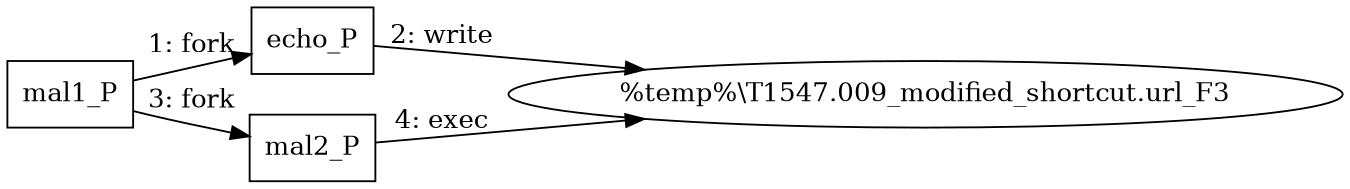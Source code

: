digraph "T1547.009" {
rankdir="LR"
size="9"
fixedsize="false"
splines="true"
nodesep=0.3
ranksep=0
fontsize=10
overlap="scalexy"
engine= "neato"
	"mal1_P" [node_type=Process shape=box]
	"echo_P" [node_type=Process shape=box]
	"mal2_P" [node_type=Process shape=box]
	"\%temp%\\T1547.009_modified_shortcut.url_F3" [node_type=File shape=ellipse]
	"mal1_P" -> "echo_P" [label="1: fork"]
	"echo_P" -> "\%temp%\\T1547.009_modified_shortcut.url_F3" [label="2: write"]
	"mal1_P" -> "mal2_P" [label="3: fork"]
	"mal2_P" -> "\%temp%\\T1547.009_modified_shortcut.url_F3" [label="4: exec"]
}
